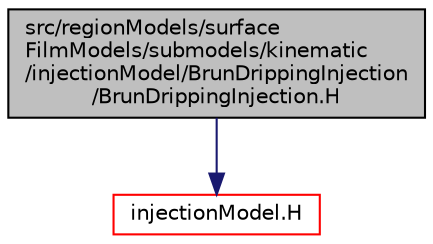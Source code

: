 digraph "src/regionModels/surfaceFilmModels/submodels/kinematic/injectionModel/BrunDrippingInjection/BrunDrippingInjection.H"
{
  bgcolor="transparent";
  edge [fontname="Helvetica",fontsize="10",labelfontname="Helvetica",labelfontsize="10"];
  node [fontname="Helvetica",fontsize="10",shape=record];
  Node0 [label="src/regionModels/surface\lFilmModels/submodels/kinematic\l/injectionModel/BrunDrippingInjection\l/BrunDrippingInjection.H",height=0.2,width=0.4,color="black", fillcolor="grey75", style="filled", fontcolor="black"];
  Node0 -> Node1 [color="midnightblue",fontsize="10",style="solid",fontname="Helvetica"];
  Node1 [label="injectionModel.H",height=0.2,width=0.4,color="red",URL="$a14318.html"];
}
